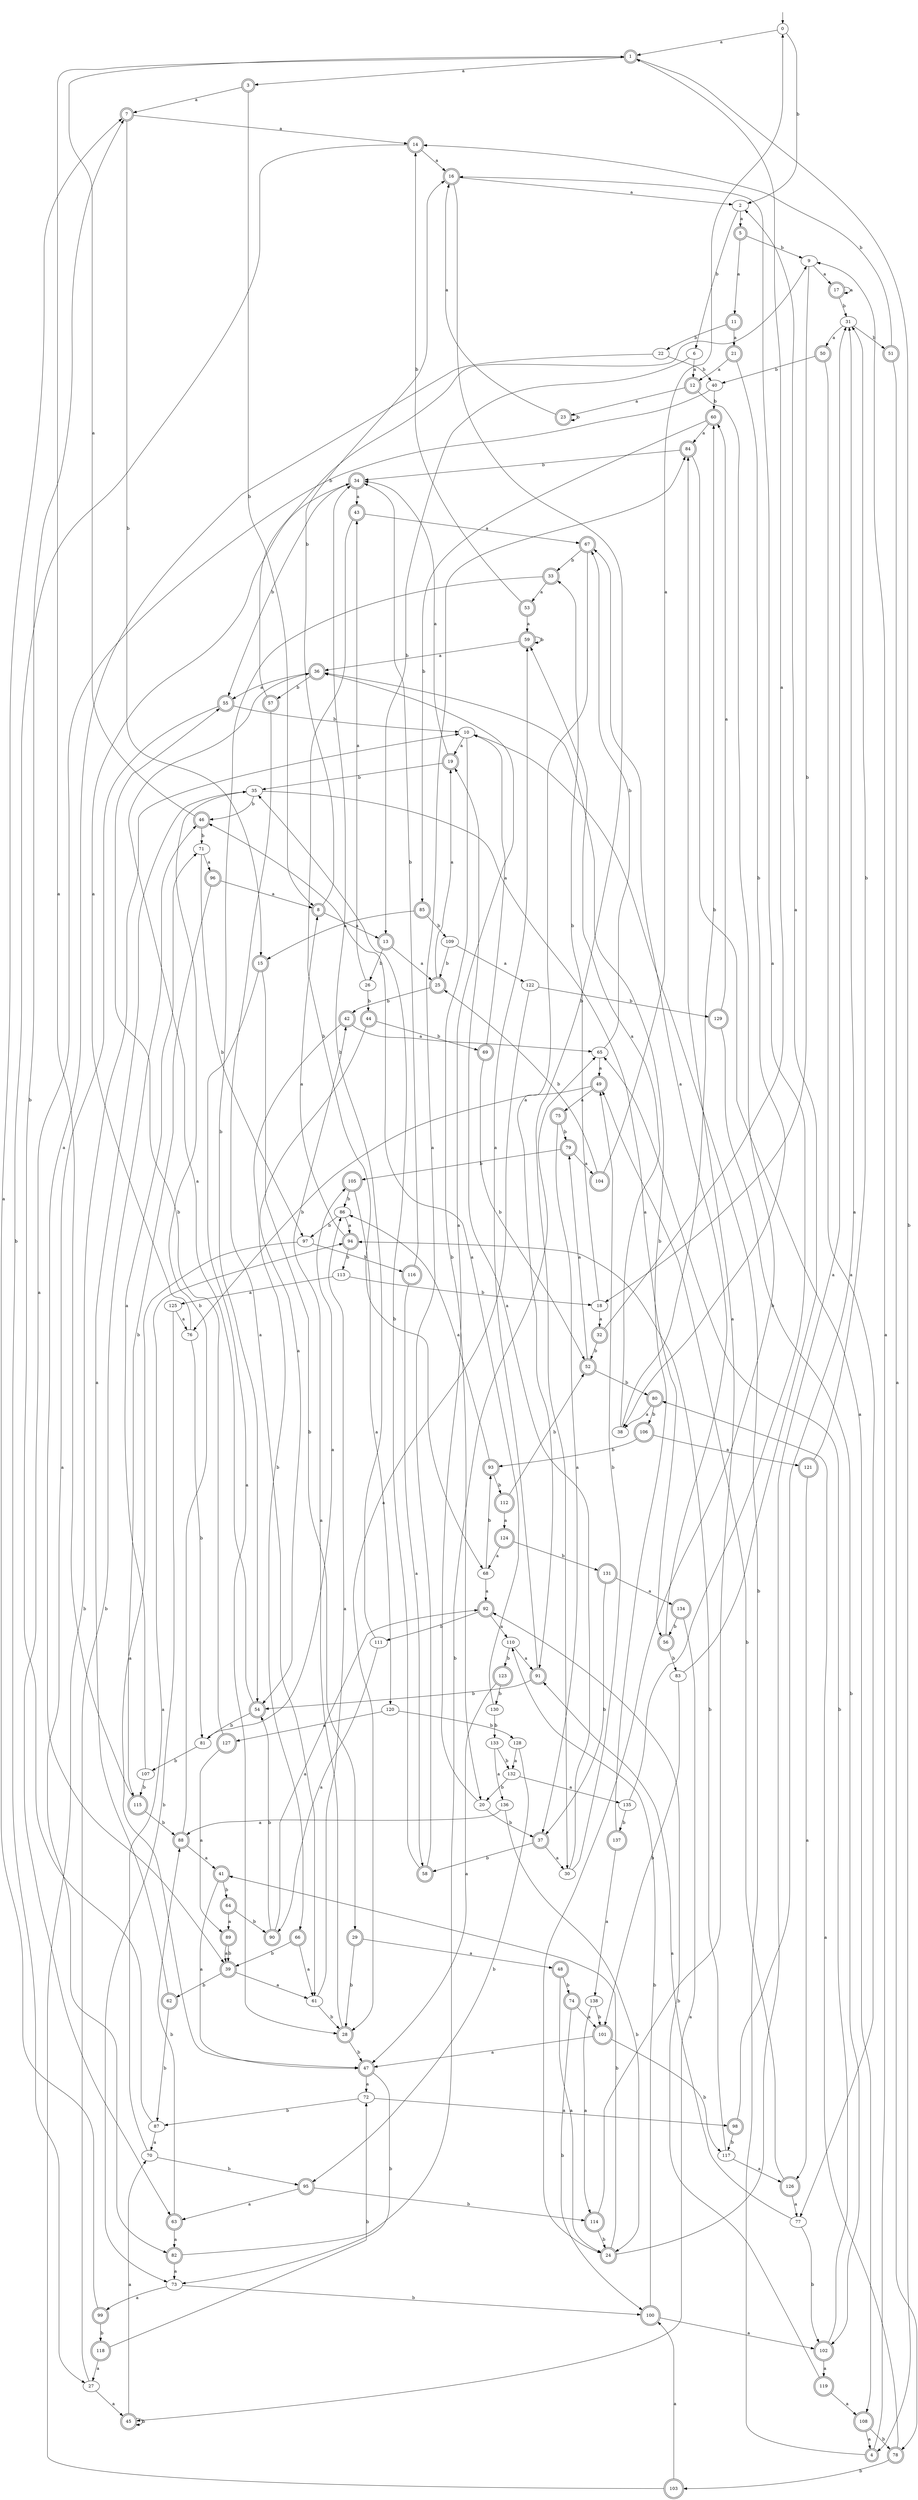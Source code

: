 digraph RandomDFA {
  __start0 [label="", shape=none];
  __start0 -> 0 [label=""];
  0 [shape=circle]
  0 -> 1 [label="a"]
  0 -> 2 [label="b"]
  1 [shape=doublecircle]
  1 -> 3 [label="a"]
  1 -> 4 [label="b"]
  2
  2 -> 5 [label="a"]
  2 -> 6 [label="b"]
  3 [shape=doublecircle]
  3 -> 7 [label="a"]
  3 -> 8 [label="b"]
  4 [shape=doublecircle]
  4 -> 9 [label="a"]
  4 -> 10 [label="b"]
  5 [shape=doublecircle]
  5 -> 11 [label="a"]
  5 -> 9 [label="b"]
  6
  6 -> 12 [label="a"]
  6 -> 13 [label="b"]
  7 [shape=doublecircle]
  7 -> 14 [label="a"]
  7 -> 15 [label="b"]
  8 [shape=doublecircle]
  8 -> 13 [label="a"]
  8 -> 16 [label="b"]
  9
  9 -> 17 [label="a"]
  9 -> 18 [label="b"]
  10
  10 -> 19 [label="a"]
  10 -> 20 [label="b"]
  11 [shape=doublecircle]
  11 -> 21 [label="a"]
  11 -> 22 [label="b"]
  12 [shape=doublecircle]
  12 -> 23 [label="a"]
  12 -> 24 [label="b"]
  13 [shape=doublecircle]
  13 -> 25 [label="a"]
  13 -> 26 [label="b"]
  14 [shape=doublecircle]
  14 -> 16 [label="a"]
  14 -> 27 [label="b"]
  15 [shape=doublecircle]
  15 -> 28 [label="a"]
  15 -> 29 [label="b"]
  16 [shape=doublecircle]
  16 -> 2 [label="a"]
  16 -> 30 [label="b"]
  17 [shape=doublecircle]
  17 -> 17 [label="a"]
  17 -> 31 [label="b"]
  18
  18 -> 32 [label="a"]
  18 -> 33 [label="b"]
  19 [shape=doublecircle]
  19 -> 34 [label="a"]
  19 -> 35 [label="b"]
  20
  20 -> 36 [label="a"]
  20 -> 37 [label="b"]
  21 [shape=doublecircle]
  21 -> 12 [label="a"]
  21 -> 38 [label="b"]
  22
  22 -> 39 [label="a"]
  22 -> 40 [label="b"]
  23 [shape=doublecircle]
  23 -> 16 [label="a"]
  23 -> 23 [label="b"]
  24 [shape=doublecircle]
  24 -> 31 [label="a"]
  24 -> 41 [label="b"]
  25 [shape=doublecircle]
  25 -> 19 [label="a"]
  25 -> 42 [label="b"]
  26
  26 -> 43 [label="a"]
  26 -> 44 [label="b"]
  27
  27 -> 45 [label="a"]
  27 -> 46 [label="b"]
  28 [shape=doublecircle]
  28 -> 42 [label="a"]
  28 -> 47 [label="b"]
  29 [shape=doublecircle]
  29 -> 48 [label="a"]
  29 -> 28 [label="b"]
  30
  30 -> 19 [label="a"]
  30 -> 49 [label="b"]
  31
  31 -> 50 [label="a"]
  31 -> 51 [label="b"]
  32 [shape=doublecircle]
  32 -> 1 [label="a"]
  32 -> 52 [label="b"]
  33 [shape=doublecircle]
  33 -> 53 [label="a"]
  33 -> 54 [label="b"]
  34 [shape=doublecircle]
  34 -> 43 [label="a"]
  34 -> 55 [label="b"]
  35
  35 -> 56 [label="a"]
  35 -> 46 [label="b"]
  36 [shape=doublecircle]
  36 -> 55 [label="a"]
  36 -> 57 [label="b"]
  37 [shape=doublecircle]
  37 -> 30 [label="a"]
  37 -> 58 [label="b"]
  38
  38 -> 59 [label="a"]
  38 -> 60 [label="b"]
  39 [shape=doublecircle]
  39 -> 61 [label="a"]
  39 -> 62 [label="b"]
  40
  40 -> 63 [label="a"]
  40 -> 60 [label="b"]
  41 [shape=doublecircle]
  41 -> 47 [label="a"]
  41 -> 64 [label="b"]
  42 [shape=doublecircle]
  42 -> 65 [label="a"]
  42 -> 66 [label="b"]
  43 [shape=doublecircle]
  43 -> 67 [label="a"]
  43 -> 68 [label="b"]
  44 [shape=doublecircle]
  44 -> 54 [label="a"]
  44 -> 69 [label="b"]
  45 [shape=doublecircle]
  45 -> 70 [label="a"]
  45 -> 45 [label="b"]
  46 [shape=doublecircle]
  46 -> 1 [label="a"]
  46 -> 71 [label="b"]
  47 [shape=doublecircle]
  47 -> 72 [label="a"]
  47 -> 73 [label="b"]
  48 [shape=doublecircle]
  48 -> 24 [label="a"]
  48 -> 74 [label="b"]
  49 [shape=doublecircle]
  49 -> 75 [label="a"]
  49 -> 76 [label="b"]
  50 [shape=doublecircle]
  50 -> 77 [label="a"]
  50 -> 40 [label="b"]
  51 [shape=doublecircle]
  51 -> 78 [label="a"]
  51 -> 14 [label="b"]
  52 [shape=doublecircle]
  52 -> 79 [label="a"]
  52 -> 80 [label="b"]
  53 [shape=doublecircle]
  53 -> 59 [label="a"]
  53 -> 14 [label="b"]
  54 [shape=doublecircle]
  54 -> 36 [label="a"]
  54 -> 81 [label="b"]
  55 [shape=doublecircle]
  55 -> 82 [label="a"]
  55 -> 10 [label="b"]
  56 [shape=doublecircle]
  56 -> 67 [label="a"]
  56 -> 83 [label="b"]
  57 [shape=doublecircle]
  57 -> 61 [label="a"]
  57 -> 9 [label="b"]
  58 [shape=doublecircle]
  58 -> 84 [label="a"]
  58 -> 35 [label="b"]
  59 [shape=doublecircle]
  59 -> 36 [label="a"]
  59 -> 59 [label="b"]
  60 [shape=doublecircle]
  60 -> 84 [label="a"]
  60 -> 85 [label="b"]
  61
  61 -> 86 [label="a"]
  61 -> 28 [label="b"]
  62 [shape=doublecircle]
  62 -> 35 [label="a"]
  62 -> 87 [label="b"]
  63 [shape=doublecircle]
  63 -> 82 [label="a"]
  63 -> 88 [label="b"]
  64 [shape=doublecircle]
  64 -> 89 [label="a"]
  64 -> 90 [label="b"]
  65
  65 -> 49 [label="a"]
  65 -> 67 [label="b"]
  66 [shape=doublecircle]
  66 -> 61 [label="a"]
  66 -> 39 [label="b"]
  67 [shape=doublecircle]
  67 -> 91 [label="a"]
  67 -> 33 [label="b"]
  68
  68 -> 92 [label="a"]
  68 -> 93 [label="b"]
  69 [shape=doublecircle]
  69 -> 10 [label="a"]
  69 -> 52 [label="b"]
  70
  70 -> 94 [label="a"]
  70 -> 95 [label="b"]
  71
  71 -> 96 [label="a"]
  71 -> 97 [label="b"]
  72
  72 -> 98 [label="a"]
  72 -> 87 [label="b"]
  73
  73 -> 99 [label="a"]
  73 -> 100 [label="b"]
  74 [shape=doublecircle]
  74 -> 101 [label="a"]
  74 -> 100 [label="b"]
  75 [shape=doublecircle]
  75 -> 37 [label="a"]
  75 -> 79 [label="b"]
  76
  76 -> 34 [label="a"]
  76 -> 81 [label="b"]
  77
  77 -> 91 [label="a"]
  77 -> 102 [label="b"]
  78 [shape=doublecircle]
  78 -> 80 [label="a"]
  78 -> 103 [label="b"]
  79 [shape=doublecircle]
  79 -> 104 [label="a"]
  79 -> 105 [label="b"]
  80 [shape=doublecircle]
  80 -> 38 [label="a"]
  80 -> 106 [label="b"]
  81
  81 -> 105 [label="a"]
  81 -> 107 [label="b"]
  82 [shape=doublecircle]
  82 -> 73 [label="a"]
  82 -> 65 [label="b"]
  83
  83 -> 2 [label="a"]
  83 -> 101 [label="b"]
  84 [shape=doublecircle]
  84 -> 108 [label="a"]
  84 -> 34 [label="b"]
  85 [shape=doublecircle]
  85 -> 15 [label="a"]
  85 -> 109 [label="b"]
  86
  86 -> 94 [label="a"]
  86 -> 97 [label="b"]
  87
  87 -> 70 [label="a"]
  87 -> 7 [label="b"]
  88 [shape=doublecircle]
  88 -> 41 [label="a"]
  88 -> 35 [label="b"]
  89 [shape=doublecircle]
  89 -> 39 [label="a"]
  89 -> 39 [label="b"]
  90 [shape=doublecircle]
  90 -> 92 [label="a"]
  90 -> 54 [label="b"]
  91 [shape=doublecircle]
  91 -> 59 [label="a"]
  91 -> 54 [label="b"]
  92 [shape=doublecircle]
  92 -> 110 [label="a"]
  92 -> 111 [label="b"]
  93 [shape=doublecircle]
  93 -> 86 [label="a"]
  93 -> 112 [label="b"]
  94 [shape=doublecircle]
  94 -> 8 [label="a"]
  94 -> 113 [label="b"]
  95 [shape=doublecircle]
  95 -> 63 [label="a"]
  95 -> 114 [label="b"]
  96 [shape=doublecircle]
  96 -> 8 [label="a"]
  96 -> 115 [label="b"]
  97
  97 -> 47 [label="a"]
  97 -> 116 [label="b"]
  98 [shape=doublecircle]
  98 -> 31 [label="a"]
  98 -> 117 [label="b"]
  99 [shape=doublecircle]
  99 -> 7 [label="a"]
  99 -> 118 [label="b"]
  100 [shape=doublecircle]
  100 -> 102 [label="a"]
  100 -> 110 [label="b"]
  101 [shape=doublecircle]
  101 -> 47 [label="a"]
  101 -> 117 [label="b"]
  102 [shape=doublecircle]
  102 -> 119 [label="a"]
  102 -> 65 [label="b"]
  103 [shape=doublecircle]
  103 -> 100 [label="a"]
  103 -> 10 [label="b"]
  104 [shape=doublecircle]
  104 -> 0 [label="a"]
  104 -> 25 [label="b"]
  105 [shape=doublecircle]
  105 -> 120 [label="a"]
  105 -> 86 [label="b"]
  106 [shape=doublecircle]
  106 -> 121 [label="a"]
  106 -> 93 [label="b"]
  107
  107 -> 71 [label="a"]
  107 -> 115 [label="b"]
  108 [shape=doublecircle]
  108 -> 4 [label="a"]
  108 -> 78 [label="b"]
  109
  109 -> 122 [label="a"]
  109 -> 25 [label="b"]
  110
  110 -> 91 [label="a"]
  110 -> 123 [label="b"]
  111
  111 -> 90 [label="a"]
  111 -> 34 [label="b"]
  112 [shape=doublecircle]
  112 -> 124 [label="a"]
  112 -> 52 [label="b"]
  113
  113 -> 125 [label="a"]
  113 -> 18 [label="b"]
  114 [shape=doublecircle]
  114 -> 84 [label="a"]
  114 -> 24 [label="b"]
  115 [shape=doublecircle]
  115 -> 1 [label="a"]
  115 -> 88 [label="b"]
  116 [shape=doublecircle]
  116 -> 58 [label="a"]
  116 -> 34 [label="b"]
  117
  117 -> 126 [label="a"]
  117 -> 94 [label="b"]
  118 [shape=doublecircle]
  118 -> 27 [label="a"]
  118 -> 72 [label="b"]
  119 [shape=doublecircle]
  119 -> 108 [label="a"]
  119 -> 92 [label="b"]
  120
  120 -> 127 [label="a"]
  120 -> 128 [label="b"]
  121 [shape=doublecircle]
  121 -> 126 [label="a"]
  121 -> 31 [label="b"]
  122
  122 -> 28 [label="a"]
  122 -> 129 [label="b"]
  123 [shape=doublecircle]
  123 -> 47 [label="a"]
  123 -> 130 [label="b"]
  124 [shape=doublecircle]
  124 -> 68 [label="a"]
  124 -> 131 [label="b"]
  125
  125 -> 76 [label="a"]
  125 -> 73 [label="b"]
  126 [shape=doublecircle]
  126 -> 77 [label="a"]
  126 -> 49 [label="b"]
  127 [shape=doublecircle]
  127 -> 89 [label="a"]
  127 -> 55 [label="b"]
  128
  128 -> 132 [label="a"]
  128 -> 95 [label="b"]
  129 [shape=doublecircle]
  129 -> 60 [label="a"]
  129 -> 102 [label="b"]
  130
  130 -> 46 [label="a"]
  130 -> 133 [label="b"]
  131 [shape=doublecircle]
  131 -> 134 [label="a"]
  131 -> 37 [label="b"]
  132
  132 -> 135 [label="a"]
  132 -> 20 [label="b"]
  133
  133 -> 136 [label="a"]
  133 -> 132 [label="b"]
  134 [shape=doublecircle]
  134 -> 45 [label="a"]
  134 -> 56 [label="b"]
  135
  135 -> 16 [label="a"]
  135 -> 137 [label="b"]
  136
  136 -> 88 [label="a"]
  136 -> 24 [label="b"]
  137 [shape=doublecircle]
  137 -> 138 [label="a"]
  137 -> 36 [label="b"]
  138
  138 -> 114 [label="a"]
  138 -> 101 [label="b"]
}
